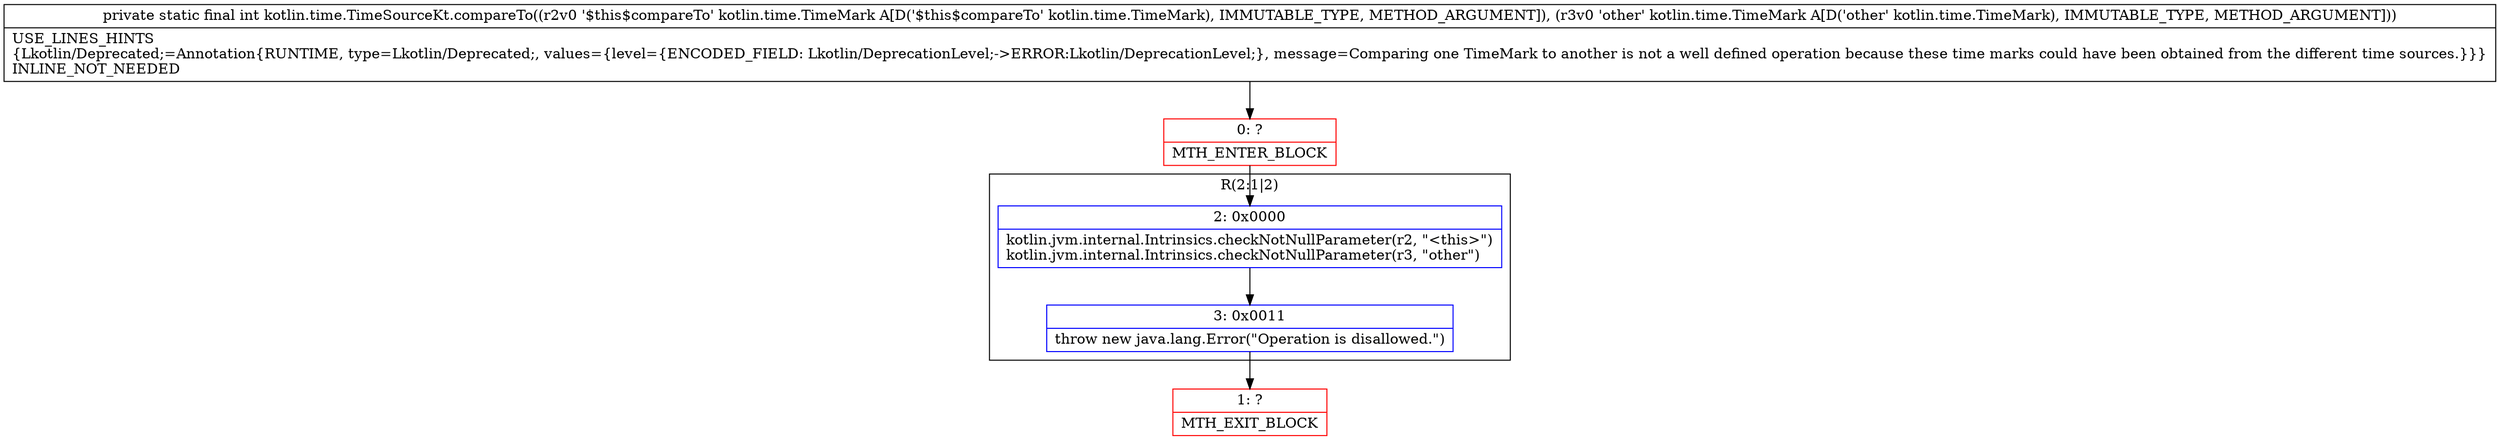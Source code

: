 digraph "CFG forkotlin.time.TimeSourceKt.compareTo(Lkotlin\/time\/TimeMark;Lkotlin\/time\/TimeMark;)I" {
subgraph cluster_Region_703540019 {
label = "R(2:1|2)";
node [shape=record,color=blue];
Node_2 [shape=record,label="{2\:\ 0x0000|kotlin.jvm.internal.Intrinsics.checkNotNullParameter(r2, \"\<this\>\")\lkotlin.jvm.internal.Intrinsics.checkNotNullParameter(r3, \"other\")\l}"];
Node_3 [shape=record,label="{3\:\ 0x0011|throw new java.lang.Error(\"Operation is disallowed.\")\l}"];
}
Node_0 [shape=record,color=red,label="{0\:\ ?|MTH_ENTER_BLOCK\l}"];
Node_1 [shape=record,color=red,label="{1\:\ ?|MTH_EXIT_BLOCK\l}"];
MethodNode[shape=record,label="{private static final int kotlin.time.TimeSourceKt.compareTo((r2v0 '$this$compareTo' kotlin.time.TimeMark A[D('$this$compareTo' kotlin.time.TimeMark), IMMUTABLE_TYPE, METHOD_ARGUMENT]), (r3v0 'other' kotlin.time.TimeMark A[D('other' kotlin.time.TimeMark), IMMUTABLE_TYPE, METHOD_ARGUMENT]))  | USE_LINES_HINTS\l\{Lkotlin\/Deprecated;=Annotation\{RUNTIME, type=Lkotlin\/Deprecated;, values=\{level=\{ENCODED_FIELD: Lkotlin\/DeprecationLevel;\-\>ERROR:Lkotlin\/DeprecationLevel;\}, message=Comparing one TimeMark to another is not a well defined operation because these time marks could have been obtained from the different time sources.\}\}\}\lINLINE_NOT_NEEDED\l}"];
MethodNode -> Node_0;Node_2 -> Node_3;
Node_3 -> Node_1;
Node_0 -> Node_2;
}

